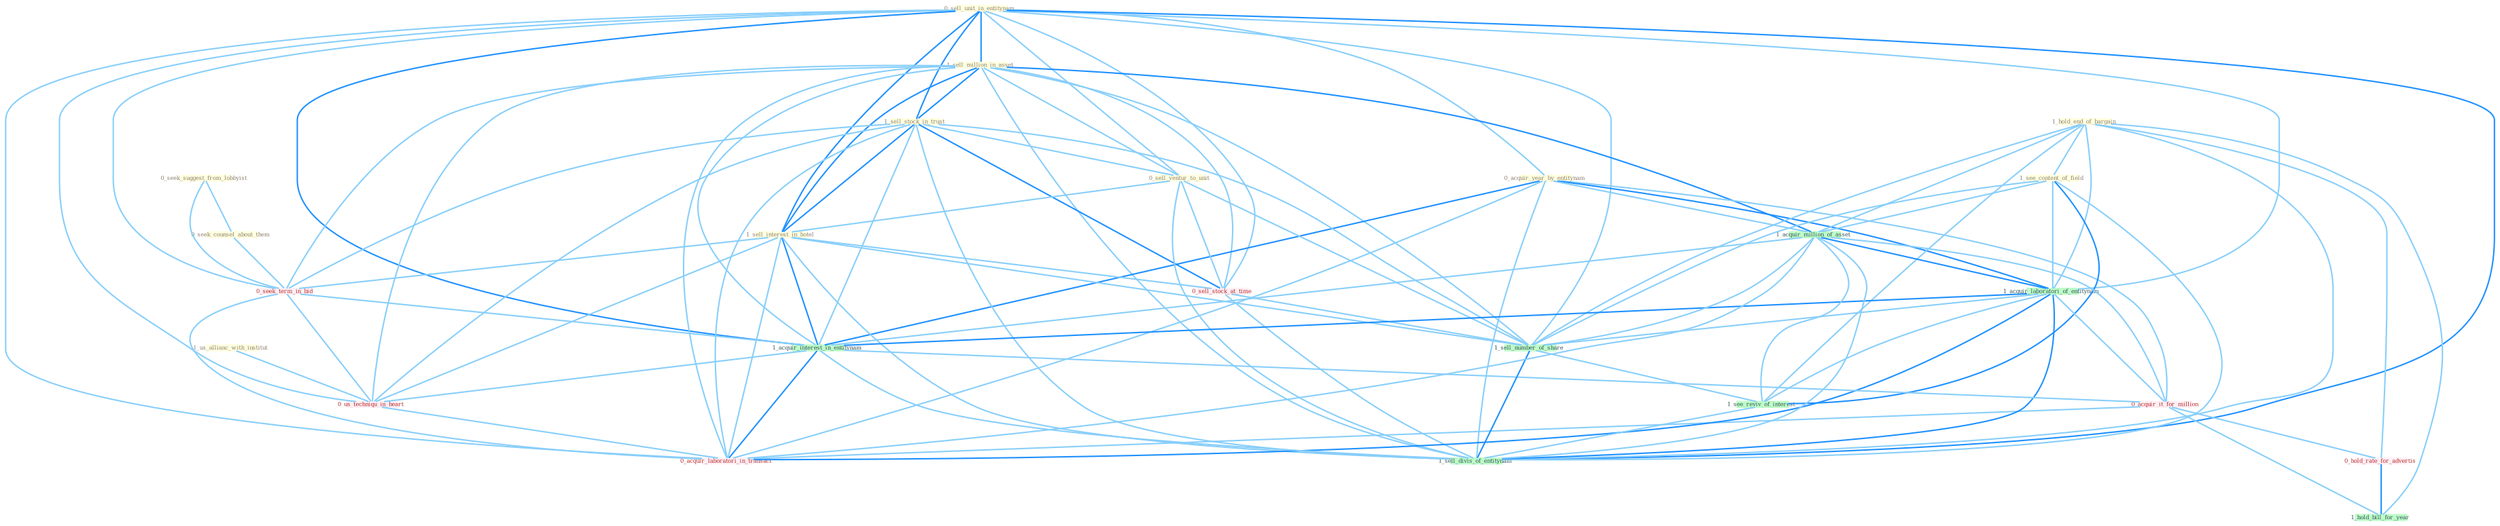 Graph G{ 
    node
    [shape=polygon,style=filled,width=.5,height=.06,color="#BDFCC9",fixedsize=true,fontsize=4,
    fontcolor="#2f4f4f"];
    {node
    [color="#ffffe0", fontcolor="#8b7d6b"] "0_sell_unit_in_entitynam " "0_seek_suggest_from_lobbyist " "1_us_allianc_with_institut " "1_sell_million_in_asset " "0_acquir_year_by_entitynam " "1_sell_stock_in_trust " "0_seek_counsel_about_them " "1_hold_end_of_bargain " "0_sell_ventur_to_unit " "1_see_content_of_field " "1_sell_interest_in_hotel "}
{node [color="#fff0f5", fontcolor="#b22222"] "0_seek_term_in_bid " "0_us_techniqu_in_heart " "0_acquir_it_for_million " "0_hold_rate_for_advertis " "0_acquir_laboratori_in_transact " "0_sell_stock_at_time "}
edge [color="#B0E2FF"];

	"0_sell_unit_in_entitynam " -- "1_sell_million_in_asset " [w="2", color="#1e90ff" , len=0.8];
	"0_sell_unit_in_entitynam " -- "0_acquir_year_by_entitynam " [w="1", color="#87cefa" ];
	"0_sell_unit_in_entitynam " -- "1_sell_stock_in_trust " [w="2", color="#1e90ff" , len=0.8];
	"0_sell_unit_in_entitynam " -- "0_sell_ventur_to_unit " [w="1", color="#87cefa" ];
	"0_sell_unit_in_entitynam " -- "1_sell_interest_in_hotel " [w="2", color="#1e90ff" , len=0.8];
	"0_sell_unit_in_entitynam " -- "1_acquir_laboratori_of_entitynam " [w="1", color="#87cefa" ];
	"0_sell_unit_in_entitynam " -- "0_seek_term_in_bid " [w="1", color="#87cefa" ];
	"0_sell_unit_in_entitynam " -- "1_acquir_interest_in_entitynam " [w="2", color="#1e90ff" , len=0.8];
	"0_sell_unit_in_entitynam " -- "0_us_techniqu_in_heart " [w="1", color="#87cefa" ];
	"0_sell_unit_in_entitynam " -- "0_acquir_laboratori_in_transact " [w="1", color="#87cefa" ];
	"0_sell_unit_in_entitynam " -- "0_sell_stock_at_time " [w="1", color="#87cefa" ];
	"0_sell_unit_in_entitynam " -- "1_sell_number_of_share " [w="1", color="#87cefa" ];
	"0_sell_unit_in_entitynam " -- "1_sell_divis_of_entitynam " [w="2", color="#1e90ff" , len=0.8];
	"0_seek_suggest_from_lobbyist " -- "0_seek_counsel_about_them " [w="1", color="#87cefa" ];
	"0_seek_suggest_from_lobbyist " -- "0_seek_term_in_bid " [w="1", color="#87cefa" ];
	"1_us_allianc_with_institut " -- "0_us_techniqu_in_heart " [w="1", color="#87cefa" ];
	"1_sell_million_in_asset " -- "1_sell_stock_in_trust " [w="2", color="#1e90ff" , len=0.8];
	"1_sell_million_in_asset " -- "0_sell_ventur_to_unit " [w="1", color="#87cefa" ];
	"1_sell_million_in_asset " -- "1_sell_interest_in_hotel " [w="2", color="#1e90ff" , len=0.8];
	"1_sell_million_in_asset " -- "1_acquir_million_of_asset " [w="2", color="#1e90ff" , len=0.8];
	"1_sell_million_in_asset " -- "0_seek_term_in_bid " [w="1", color="#87cefa" ];
	"1_sell_million_in_asset " -- "1_acquir_interest_in_entitynam " [w="1", color="#87cefa" ];
	"1_sell_million_in_asset " -- "0_us_techniqu_in_heart " [w="1", color="#87cefa" ];
	"1_sell_million_in_asset " -- "0_acquir_laboratori_in_transact " [w="1", color="#87cefa" ];
	"1_sell_million_in_asset " -- "0_sell_stock_at_time " [w="1", color="#87cefa" ];
	"1_sell_million_in_asset " -- "1_sell_number_of_share " [w="1", color="#87cefa" ];
	"1_sell_million_in_asset " -- "1_sell_divis_of_entitynam " [w="1", color="#87cefa" ];
	"0_acquir_year_by_entitynam " -- "1_acquir_million_of_asset " [w="1", color="#87cefa" ];
	"0_acquir_year_by_entitynam " -- "1_acquir_laboratori_of_entitynam " [w="2", color="#1e90ff" , len=0.8];
	"0_acquir_year_by_entitynam " -- "1_acquir_interest_in_entitynam " [w="2", color="#1e90ff" , len=0.8];
	"0_acquir_year_by_entitynam " -- "0_acquir_it_for_million " [w="1", color="#87cefa" ];
	"0_acquir_year_by_entitynam " -- "0_acquir_laboratori_in_transact " [w="1", color="#87cefa" ];
	"0_acquir_year_by_entitynam " -- "1_sell_divis_of_entitynam " [w="1", color="#87cefa" ];
	"1_sell_stock_in_trust " -- "0_sell_ventur_to_unit " [w="1", color="#87cefa" ];
	"1_sell_stock_in_trust " -- "1_sell_interest_in_hotel " [w="2", color="#1e90ff" , len=0.8];
	"1_sell_stock_in_trust " -- "0_seek_term_in_bid " [w="1", color="#87cefa" ];
	"1_sell_stock_in_trust " -- "1_acquir_interest_in_entitynam " [w="1", color="#87cefa" ];
	"1_sell_stock_in_trust " -- "0_us_techniqu_in_heart " [w="1", color="#87cefa" ];
	"1_sell_stock_in_trust " -- "0_acquir_laboratori_in_transact " [w="1", color="#87cefa" ];
	"1_sell_stock_in_trust " -- "0_sell_stock_at_time " [w="2", color="#1e90ff" , len=0.8];
	"1_sell_stock_in_trust " -- "1_sell_number_of_share " [w="1", color="#87cefa" ];
	"1_sell_stock_in_trust " -- "1_sell_divis_of_entitynam " [w="1", color="#87cefa" ];
	"0_seek_counsel_about_them " -- "0_seek_term_in_bid " [w="1", color="#87cefa" ];
	"1_hold_end_of_bargain " -- "1_see_content_of_field " [w="1", color="#87cefa" ];
	"1_hold_end_of_bargain " -- "1_acquir_million_of_asset " [w="1", color="#87cefa" ];
	"1_hold_end_of_bargain " -- "1_acquir_laboratori_of_entitynam " [w="1", color="#87cefa" ];
	"1_hold_end_of_bargain " -- "0_hold_rate_for_advertis " [w="1", color="#87cefa" ];
	"1_hold_end_of_bargain " -- "1_sell_number_of_share " [w="1", color="#87cefa" ];
	"1_hold_end_of_bargain " -- "1_see_reviv_of_interest " [w="1", color="#87cefa" ];
	"1_hold_end_of_bargain " -- "1_hold_bill_for_year " [w="1", color="#87cefa" ];
	"1_hold_end_of_bargain " -- "1_sell_divis_of_entitynam " [w="1", color="#87cefa" ];
	"0_sell_ventur_to_unit " -- "1_sell_interest_in_hotel " [w="1", color="#87cefa" ];
	"0_sell_ventur_to_unit " -- "0_sell_stock_at_time " [w="1", color="#87cefa" ];
	"0_sell_ventur_to_unit " -- "1_sell_number_of_share " [w="1", color="#87cefa" ];
	"0_sell_ventur_to_unit " -- "1_sell_divis_of_entitynam " [w="1", color="#87cefa" ];
	"1_see_content_of_field " -- "1_acquir_million_of_asset " [w="1", color="#87cefa" ];
	"1_see_content_of_field " -- "1_acquir_laboratori_of_entitynam " [w="1", color="#87cefa" ];
	"1_see_content_of_field " -- "1_sell_number_of_share " [w="1", color="#87cefa" ];
	"1_see_content_of_field " -- "1_see_reviv_of_interest " [w="2", color="#1e90ff" , len=0.8];
	"1_see_content_of_field " -- "1_sell_divis_of_entitynam " [w="1", color="#87cefa" ];
	"1_sell_interest_in_hotel " -- "0_seek_term_in_bid " [w="1", color="#87cefa" ];
	"1_sell_interest_in_hotel " -- "1_acquir_interest_in_entitynam " [w="2", color="#1e90ff" , len=0.8];
	"1_sell_interest_in_hotel " -- "0_us_techniqu_in_heart " [w="1", color="#87cefa" ];
	"1_sell_interest_in_hotel " -- "0_acquir_laboratori_in_transact " [w="1", color="#87cefa" ];
	"1_sell_interest_in_hotel " -- "0_sell_stock_at_time " [w="1", color="#87cefa" ];
	"1_sell_interest_in_hotel " -- "1_sell_number_of_share " [w="1", color="#87cefa" ];
	"1_sell_interest_in_hotel " -- "1_sell_divis_of_entitynam " [w="1", color="#87cefa" ];
	"1_acquir_million_of_asset " -- "1_acquir_laboratori_of_entitynam " [w="2", color="#1e90ff" , len=0.8];
	"1_acquir_million_of_asset " -- "1_acquir_interest_in_entitynam " [w="1", color="#87cefa" ];
	"1_acquir_million_of_asset " -- "0_acquir_it_for_million " [w="1", color="#87cefa" ];
	"1_acquir_million_of_asset " -- "0_acquir_laboratori_in_transact " [w="1", color="#87cefa" ];
	"1_acquir_million_of_asset " -- "1_sell_number_of_share " [w="1", color="#87cefa" ];
	"1_acquir_million_of_asset " -- "1_see_reviv_of_interest " [w="1", color="#87cefa" ];
	"1_acquir_million_of_asset " -- "1_sell_divis_of_entitynam " [w="1", color="#87cefa" ];
	"1_acquir_laboratori_of_entitynam " -- "1_acquir_interest_in_entitynam " [w="2", color="#1e90ff" , len=0.8];
	"1_acquir_laboratori_of_entitynam " -- "0_acquir_it_for_million " [w="1", color="#87cefa" ];
	"1_acquir_laboratori_of_entitynam " -- "0_acquir_laboratori_in_transact " [w="2", color="#1e90ff" , len=0.8];
	"1_acquir_laboratori_of_entitynam " -- "1_sell_number_of_share " [w="1", color="#87cefa" ];
	"1_acquir_laboratori_of_entitynam " -- "1_see_reviv_of_interest " [w="1", color="#87cefa" ];
	"1_acquir_laboratori_of_entitynam " -- "1_sell_divis_of_entitynam " [w="2", color="#1e90ff" , len=0.8];
	"0_seek_term_in_bid " -- "1_acquir_interest_in_entitynam " [w="1", color="#87cefa" ];
	"0_seek_term_in_bid " -- "0_us_techniqu_in_heart " [w="1", color="#87cefa" ];
	"0_seek_term_in_bid " -- "0_acquir_laboratori_in_transact " [w="1", color="#87cefa" ];
	"1_acquir_interest_in_entitynam " -- "0_us_techniqu_in_heart " [w="1", color="#87cefa" ];
	"1_acquir_interest_in_entitynam " -- "0_acquir_it_for_million " [w="1", color="#87cefa" ];
	"1_acquir_interest_in_entitynam " -- "0_acquir_laboratori_in_transact " [w="2", color="#1e90ff" , len=0.8];
	"1_acquir_interest_in_entitynam " -- "1_sell_divis_of_entitynam " [w="1", color="#87cefa" ];
	"0_us_techniqu_in_heart " -- "0_acquir_laboratori_in_transact " [w="1", color="#87cefa" ];
	"0_acquir_it_for_million " -- "0_hold_rate_for_advertis " [w="1", color="#87cefa" ];
	"0_acquir_it_for_million " -- "0_acquir_laboratori_in_transact " [w="1", color="#87cefa" ];
	"0_acquir_it_for_million " -- "1_hold_bill_for_year " [w="1", color="#87cefa" ];
	"0_hold_rate_for_advertis " -- "1_hold_bill_for_year " [w="2", color="#1e90ff" , len=0.8];
	"0_sell_stock_at_time " -- "1_sell_number_of_share " [w="1", color="#87cefa" ];
	"0_sell_stock_at_time " -- "1_sell_divis_of_entitynam " [w="1", color="#87cefa" ];
	"1_sell_number_of_share " -- "1_see_reviv_of_interest " [w="1", color="#87cefa" ];
	"1_sell_number_of_share " -- "1_sell_divis_of_entitynam " [w="2", color="#1e90ff" , len=0.8];
	"1_see_reviv_of_interest " -- "1_sell_divis_of_entitynam " [w="1", color="#87cefa" ];
}